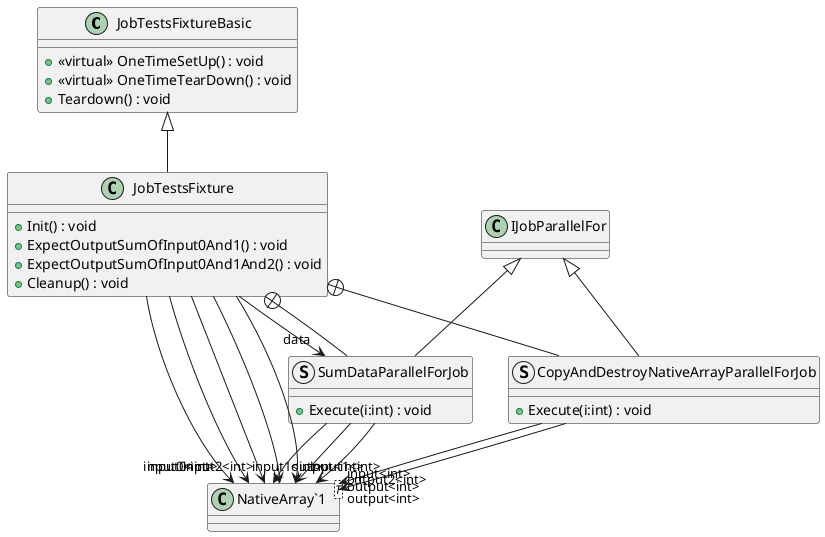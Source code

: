 @startuml
class JobTestsFixtureBasic {
    + <<virtual>> OneTimeSetUp() : void
    + <<virtual>> OneTimeTearDown() : void
    + Teardown() : void
}
class JobTestsFixture {
    + Init() : void
    + ExpectOutputSumOfInput0And1() : void
    + ExpectOutputSumOfInput0And1And2() : void
    + Cleanup() : void
}
struct SumDataParallelForJob {
    + Execute(i:int) : void
}
struct CopyAndDestroyNativeArrayParallelForJob {
    + Execute(i:int) : void
}
class "NativeArray`1"<T> {
}
JobTestsFixtureBasic <|-- JobTestsFixture
JobTestsFixture --> "data" SumDataParallelForJob
JobTestsFixture --> "input0<int>" "NativeArray`1"
JobTestsFixture --> "input1<int>" "NativeArray`1"
JobTestsFixture --> "input2<int>" "NativeArray`1"
JobTestsFixture --> "output<int>" "NativeArray`1"
JobTestsFixture --> "output2<int>" "NativeArray`1"
JobTestsFixture +-- SumDataParallelForJob
IJobParallelFor <|-- SumDataParallelForJob
SumDataParallelForJob --> "input0<int>" "NativeArray`1"
SumDataParallelForJob --> "input1<int>" "NativeArray`1"
SumDataParallelForJob --> "output<int>" "NativeArray`1"
JobTestsFixture +-- CopyAndDestroyNativeArrayParallelForJob
IJobParallelFor <|-- CopyAndDestroyNativeArrayParallelForJob
CopyAndDestroyNativeArrayParallelForJob --> "input<int>" "NativeArray`1"
CopyAndDestroyNativeArrayParallelForJob --> "output<int>" "NativeArray`1"
@enduml
